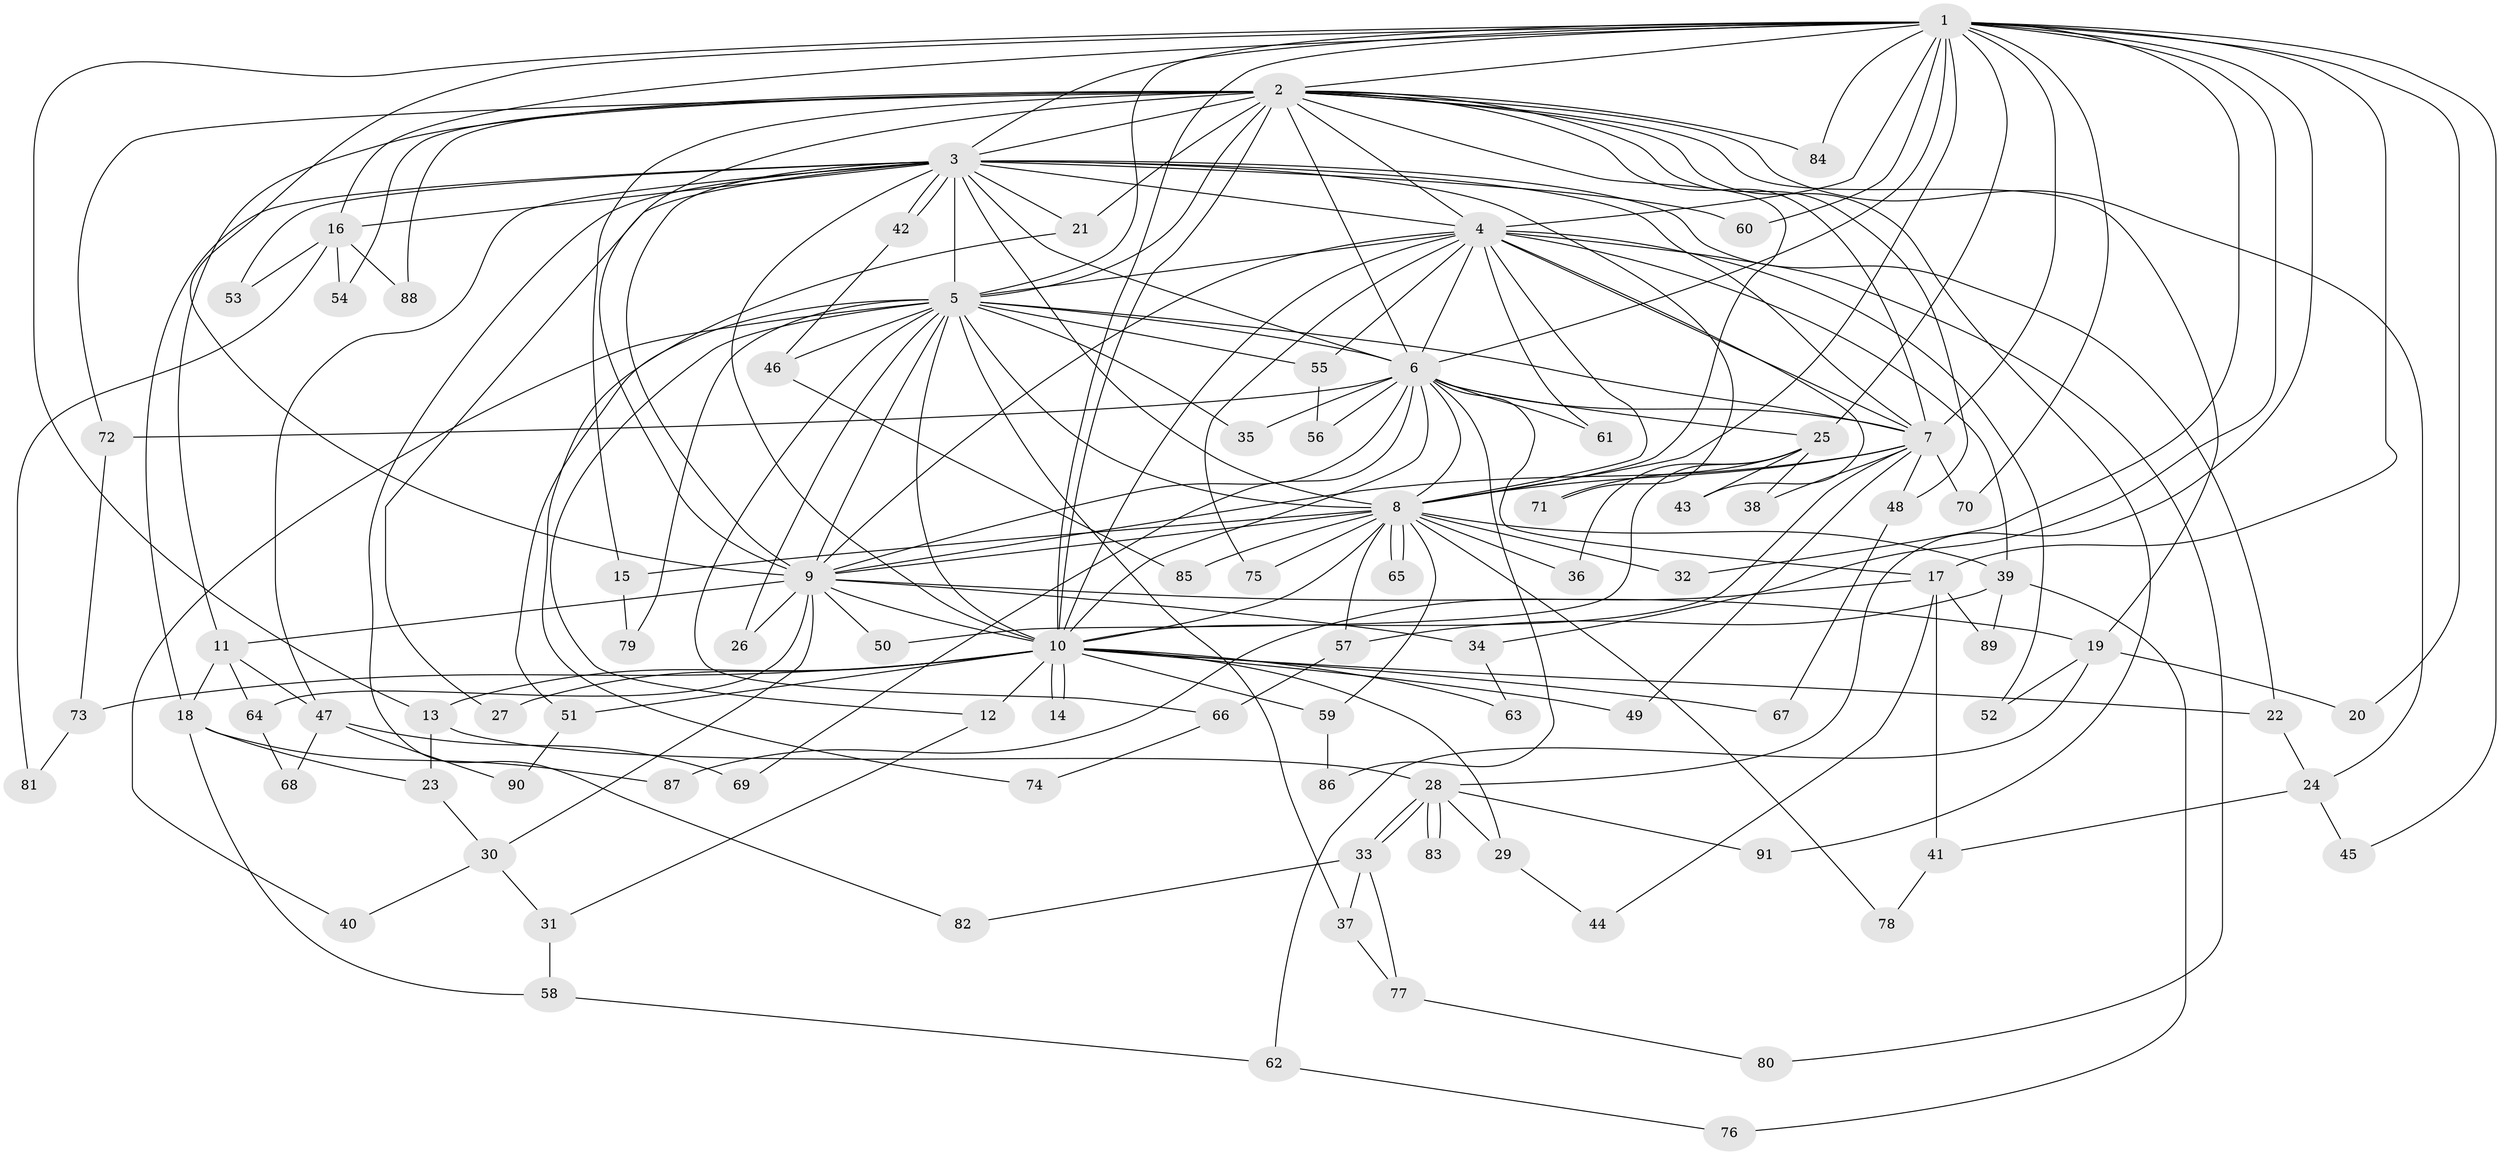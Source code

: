 // coarse degree distribution, {20: 0.015625, 4: 0.0625, 5: 0.078125, 2: 0.296875, 6: 0.0625, 14: 0.03125, 3: 0.3125, 17: 0.015625, 16: 0.015625, 19: 0.015625, 1: 0.046875, 18: 0.03125, 10: 0.015625}
// Generated by graph-tools (version 1.1) at 2025/36/03/04/25 23:36:36]
// undirected, 91 vertices, 207 edges
graph export_dot {
  node [color=gray90,style=filled];
  1;
  2;
  3;
  4;
  5;
  6;
  7;
  8;
  9;
  10;
  11;
  12;
  13;
  14;
  15;
  16;
  17;
  18;
  19;
  20;
  21;
  22;
  23;
  24;
  25;
  26;
  27;
  28;
  29;
  30;
  31;
  32;
  33;
  34;
  35;
  36;
  37;
  38;
  39;
  40;
  41;
  42;
  43;
  44;
  45;
  46;
  47;
  48;
  49;
  50;
  51;
  52;
  53;
  54;
  55;
  56;
  57;
  58;
  59;
  60;
  61;
  62;
  63;
  64;
  65;
  66;
  67;
  68;
  69;
  70;
  71;
  72;
  73;
  74;
  75;
  76;
  77;
  78;
  79;
  80;
  81;
  82;
  83;
  84;
  85;
  86;
  87;
  88;
  89;
  90;
  91;
  1 -- 2;
  1 -- 3;
  1 -- 4;
  1 -- 5;
  1 -- 6;
  1 -- 7;
  1 -- 8;
  1 -- 9;
  1 -- 10;
  1 -- 13;
  1 -- 16;
  1 -- 17;
  1 -- 20;
  1 -- 25;
  1 -- 28;
  1 -- 32;
  1 -- 34;
  1 -- 45;
  1 -- 60;
  1 -- 70;
  1 -- 84;
  2 -- 3;
  2 -- 4;
  2 -- 5;
  2 -- 6;
  2 -- 7;
  2 -- 8;
  2 -- 9;
  2 -- 10;
  2 -- 11;
  2 -- 15;
  2 -- 19;
  2 -- 21;
  2 -- 24;
  2 -- 48;
  2 -- 54;
  2 -- 72;
  2 -- 84;
  2 -- 88;
  2 -- 91;
  3 -- 4;
  3 -- 5;
  3 -- 6;
  3 -- 7;
  3 -- 8;
  3 -- 9;
  3 -- 10;
  3 -- 16;
  3 -- 18;
  3 -- 21;
  3 -- 22;
  3 -- 27;
  3 -- 42;
  3 -- 42;
  3 -- 47;
  3 -- 53;
  3 -- 60;
  3 -- 71;
  3 -- 82;
  4 -- 5;
  4 -- 6;
  4 -- 7;
  4 -- 8;
  4 -- 9;
  4 -- 10;
  4 -- 39;
  4 -- 43;
  4 -- 52;
  4 -- 55;
  4 -- 61;
  4 -- 75;
  4 -- 80;
  5 -- 6;
  5 -- 7;
  5 -- 8;
  5 -- 9;
  5 -- 10;
  5 -- 12;
  5 -- 26;
  5 -- 35;
  5 -- 37;
  5 -- 40;
  5 -- 46;
  5 -- 51;
  5 -- 55;
  5 -- 66;
  5 -- 79;
  6 -- 7;
  6 -- 8;
  6 -- 9;
  6 -- 10;
  6 -- 17;
  6 -- 25;
  6 -- 35;
  6 -- 56;
  6 -- 61;
  6 -- 69;
  6 -- 72;
  6 -- 86;
  7 -- 8;
  7 -- 9;
  7 -- 10;
  7 -- 38;
  7 -- 48;
  7 -- 49;
  7 -- 70;
  8 -- 9;
  8 -- 10;
  8 -- 15;
  8 -- 32;
  8 -- 36;
  8 -- 39;
  8 -- 57;
  8 -- 59;
  8 -- 65;
  8 -- 65;
  8 -- 75;
  8 -- 78;
  8 -- 85;
  9 -- 10;
  9 -- 11;
  9 -- 19;
  9 -- 26;
  9 -- 30;
  9 -- 34;
  9 -- 50;
  9 -- 64;
  10 -- 12;
  10 -- 13;
  10 -- 14;
  10 -- 14;
  10 -- 22;
  10 -- 27;
  10 -- 29;
  10 -- 49;
  10 -- 51;
  10 -- 59;
  10 -- 63;
  10 -- 67;
  10 -- 73;
  11 -- 18;
  11 -- 47;
  11 -- 64;
  12 -- 31;
  13 -- 23;
  13 -- 28;
  15 -- 79;
  16 -- 53;
  16 -- 54;
  16 -- 81;
  16 -- 88;
  17 -- 41;
  17 -- 44;
  17 -- 87;
  17 -- 89;
  18 -- 23;
  18 -- 58;
  18 -- 87;
  19 -- 20;
  19 -- 52;
  19 -- 62;
  21 -- 74;
  22 -- 24;
  23 -- 30;
  24 -- 41;
  24 -- 45;
  25 -- 36;
  25 -- 38;
  25 -- 43;
  25 -- 50;
  25 -- 71;
  28 -- 29;
  28 -- 33;
  28 -- 33;
  28 -- 83;
  28 -- 83;
  28 -- 91;
  29 -- 44;
  30 -- 31;
  30 -- 40;
  31 -- 58;
  33 -- 37;
  33 -- 77;
  33 -- 82;
  34 -- 63;
  37 -- 77;
  39 -- 57;
  39 -- 76;
  39 -- 89;
  41 -- 78;
  42 -- 46;
  46 -- 85;
  47 -- 68;
  47 -- 69;
  47 -- 90;
  48 -- 67;
  51 -- 90;
  55 -- 56;
  57 -- 66;
  58 -- 62;
  59 -- 86;
  62 -- 76;
  64 -- 68;
  66 -- 74;
  72 -- 73;
  73 -- 81;
  77 -- 80;
}
